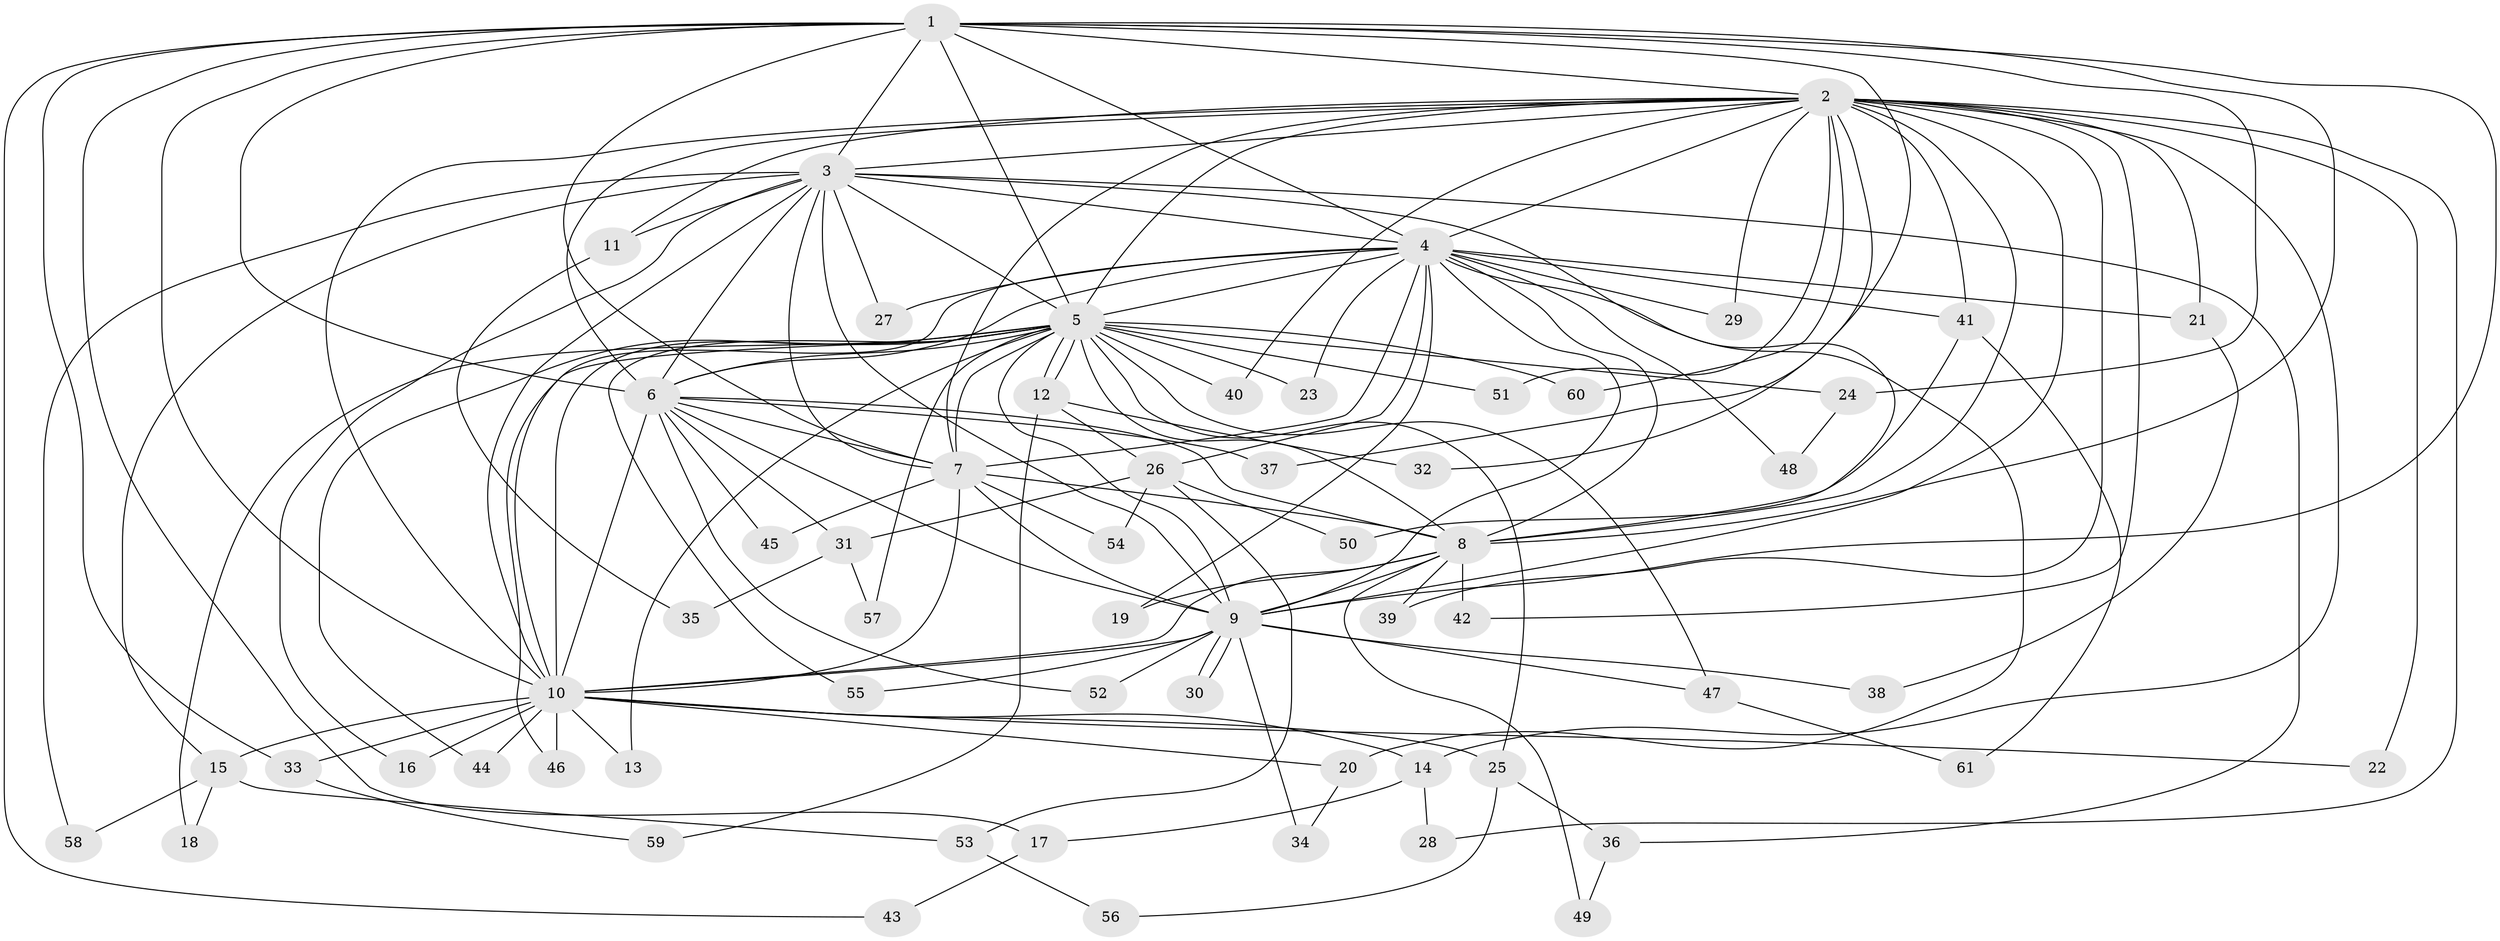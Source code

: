 // coarse degree distribution, {1: 0.6111111111111112, 13: 0.05555555555555555, 2: 0.2222222222222222, 6: 0.1111111111111111}
// Generated by graph-tools (version 1.1) at 2025/47/03/04/25 21:47:14]
// undirected, 61 vertices, 147 edges
graph export_dot {
graph [start="1"]
  node [color=gray90,style=filled];
  1;
  2;
  3;
  4;
  5;
  6;
  7;
  8;
  9;
  10;
  11;
  12;
  13;
  14;
  15;
  16;
  17;
  18;
  19;
  20;
  21;
  22;
  23;
  24;
  25;
  26;
  27;
  28;
  29;
  30;
  31;
  32;
  33;
  34;
  35;
  36;
  37;
  38;
  39;
  40;
  41;
  42;
  43;
  44;
  45;
  46;
  47;
  48;
  49;
  50;
  51;
  52;
  53;
  54;
  55;
  56;
  57;
  58;
  59;
  60;
  61;
  1 -- 2;
  1 -- 3;
  1 -- 4;
  1 -- 5;
  1 -- 6;
  1 -- 7;
  1 -- 8;
  1 -- 9;
  1 -- 10;
  1 -- 17;
  1 -- 24;
  1 -- 33;
  1 -- 37;
  1 -- 43;
  2 -- 3;
  2 -- 4;
  2 -- 5;
  2 -- 6;
  2 -- 7;
  2 -- 8;
  2 -- 9;
  2 -- 10;
  2 -- 11;
  2 -- 14;
  2 -- 21;
  2 -- 22;
  2 -- 28;
  2 -- 29;
  2 -- 32;
  2 -- 39;
  2 -- 40;
  2 -- 41;
  2 -- 42;
  2 -- 51;
  2 -- 60;
  3 -- 4;
  3 -- 5;
  3 -- 6;
  3 -- 7;
  3 -- 8;
  3 -- 9;
  3 -- 10;
  3 -- 11;
  3 -- 15;
  3 -- 16;
  3 -- 27;
  3 -- 36;
  3 -- 58;
  4 -- 5;
  4 -- 6;
  4 -- 7;
  4 -- 8;
  4 -- 9;
  4 -- 10;
  4 -- 19;
  4 -- 20;
  4 -- 21;
  4 -- 23;
  4 -- 26;
  4 -- 27;
  4 -- 29;
  4 -- 41;
  4 -- 48;
  5 -- 6;
  5 -- 7;
  5 -- 8;
  5 -- 9;
  5 -- 10;
  5 -- 12;
  5 -- 12;
  5 -- 13;
  5 -- 18;
  5 -- 23;
  5 -- 24;
  5 -- 25;
  5 -- 40;
  5 -- 44;
  5 -- 46;
  5 -- 47;
  5 -- 51;
  5 -- 55;
  5 -- 57;
  5 -- 60;
  6 -- 7;
  6 -- 8;
  6 -- 9;
  6 -- 10;
  6 -- 31;
  6 -- 37;
  6 -- 45;
  6 -- 52;
  7 -- 8;
  7 -- 9;
  7 -- 10;
  7 -- 45;
  7 -- 54;
  8 -- 9;
  8 -- 10;
  8 -- 19;
  8 -- 39;
  8 -- 42;
  8 -- 49;
  9 -- 10;
  9 -- 30;
  9 -- 30;
  9 -- 34;
  9 -- 38;
  9 -- 47;
  9 -- 52;
  9 -- 55;
  10 -- 13;
  10 -- 14;
  10 -- 15;
  10 -- 16;
  10 -- 20;
  10 -- 22;
  10 -- 25;
  10 -- 33;
  10 -- 44;
  10 -- 46;
  11 -- 35;
  12 -- 26;
  12 -- 32;
  12 -- 59;
  14 -- 17;
  14 -- 28;
  15 -- 18;
  15 -- 53;
  15 -- 58;
  17 -- 43;
  20 -- 34;
  21 -- 38;
  24 -- 48;
  25 -- 36;
  25 -- 56;
  26 -- 31;
  26 -- 50;
  26 -- 53;
  26 -- 54;
  31 -- 35;
  31 -- 57;
  33 -- 59;
  36 -- 49;
  41 -- 50;
  41 -- 61;
  47 -- 61;
  53 -- 56;
}
